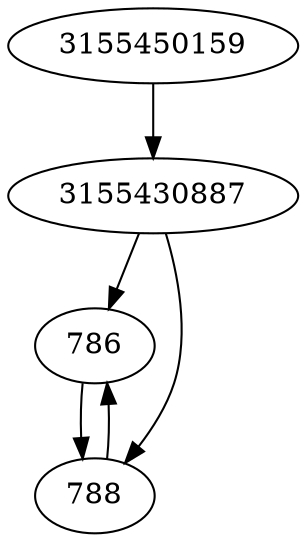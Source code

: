 strict digraph  {
786;
3155430887;
788;
3155450159;
786 -> 788;
3155430887 -> 786;
3155430887 -> 788;
788 -> 786;
3155450159 -> 3155430887;
}
